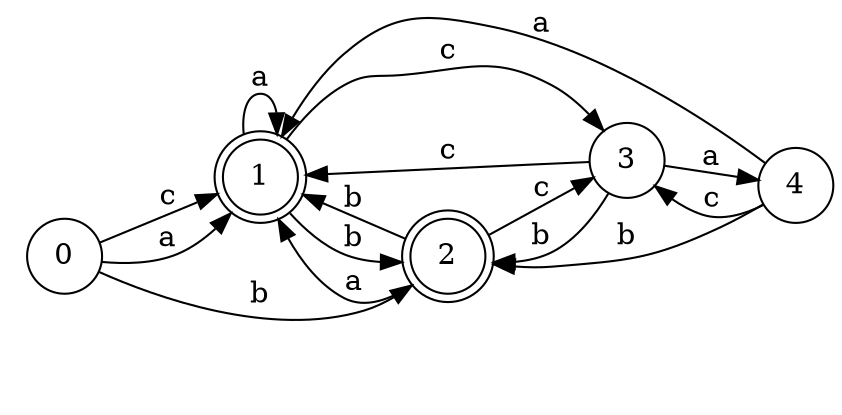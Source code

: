 digraph n4_6 {
__start0 [label="" shape="none"];

rankdir=LR;
size="8,5";

s0 [style="filled", color="black", fillcolor="white" shape="circle", label="0"];
s1 [style="rounded,filled", color="black", fillcolor="white" shape="doublecircle", label="1"];
s2 [style="rounded,filled", color="black", fillcolor="white" shape="doublecircle", label="2"];
s3 [style="filled", color="black", fillcolor="white" shape="circle", label="3"];
s4 [style="filled", color="black", fillcolor="white" shape="circle", label="4"];
s0 -> s1 [label="a"];
s0 -> s2 [label="b"];
s0 -> s1 [label="c"];
s1 -> s1 [label="a"];
s1 -> s2 [label="b"];
s1 -> s3 [label="c"];
s2 -> s1 [label="a"];
s2 -> s1 [label="b"];
s2 -> s3 [label="c"];
s3 -> s4 [label="a"];
s3 -> s2 [label="b"];
s3 -> s1 [label="c"];
s4 -> s1 [label="a"];
s4 -> s2 [label="b"];
s4 -> s3 [label="c"];

}